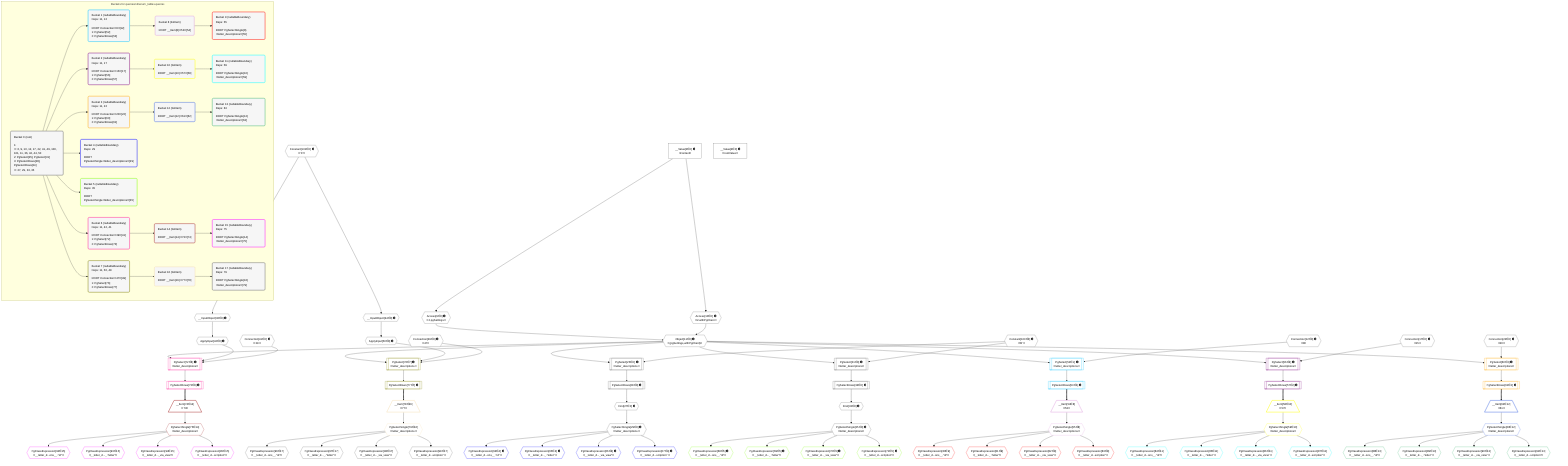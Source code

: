 %%{init: {'themeVariables': { 'fontSize': '12px'}}}%%
graph TD
    classDef path fill:#eee,stroke:#000,color:#000
    classDef plan fill:#fff,stroke-width:1px,color:#000
    classDef itemplan fill:#fff,stroke-width:2px,color:#000
    classDef unbatchedplan fill:#dff,stroke-width:1px,color:#000
    classDef sideeffectplan fill:#fcc,stroke-width:2px,color:#000
    classDef bucket fill:#f6f6f6,color:#000,stroke-width:2px,text-align:left


    %% plan dependencies
    Object11{{"Object[11∈0] ➊<br />ᐸ{pgSettings,withPgClient}ᐳ"}}:::plan
    Access9{{"Access[9∈0] ➊<br />ᐸ2.pgSettingsᐳ"}}:::plan
    Access10{{"Access[10∈0] ➊<br />ᐸ2.withPgClientᐳ"}}:::plan
    Access9 & Access10 --> Object11
    PgSelect25[["PgSelect[25∈0] ➊<br />ᐸletter_descriptionsᐳ"]]:::plan
    Constant100{{"Constant[100∈0] ➊<br />ᐸ'B'ᐳ"}}:::plan
    Object11 & Constant100 --> PgSelect25
    PgSelect31[["PgSelect[31∈0] ➊<br />ᐸletter_descriptionsᐳ"]]:::plan
    Object11 & Constant100 --> PgSelect31
    __InputObject36{{"__InputObject[36∈0] ➊"}}:::plan
    Constant101{{"Constant[101∈0] ➊<br />ᐸ'C'ᐳ"}}:::plan
    Constant101 --> __InputObject36
    __InputObject44{{"__InputObject[44∈0] ➊"}}:::plan
    Constant101 --> __InputObject44
    __Value2["__Value[2∈0] ➊<br />ᐸcontextᐳ"]:::plan
    __Value2 --> Access9
    __Value2 --> Access10
    First27{{"First[27∈0] ➊"}}:::plan
    PgSelectRows28[["PgSelectRows[28∈0] ➊"]]:::plan
    PgSelectRows28 --> First27
    PgSelect25 --> PgSelectRows28
    PgSelectSingle29{{"PgSelectSingle[29∈0] ➊<br />ᐸletter_descriptionsᐳ"}}:::plan
    First27 --> PgSelectSingle29
    First33{{"First[33∈0] ➊"}}:::plan
    PgSelectRows34[["PgSelectRows[34∈0] ➊"]]:::plan
    PgSelectRows34 --> First33
    PgSelect31 --> PgSelectRows34
    PgSelectSingle35{{"PgSelectSingle[35∈0] ➊<br />ᐸletter_descriptionsᐳ"}}:::plan
    First33 --> PgSelectSingle35
    ApplyInput42{{"ApplyInput[42∈0] ➊"}}:::plan
    __InputObject36 --> ApplyInput42
    ApplyInput50{{"ApplyInput[50∈0] ➊"}}:::plan
    __InputObject44 --> ApplyInput50
    __Value4["__Value[4∈0] ➊<br />ᐸrootValueᐳ"]:::plan
    Connection12{{"Connection[12∈0] ➊<br />ᐸ8ᐳ"}}:::plan
    Connection17{{"Connection[17∈0] ➊<br />ᐸ15ᐳ"}}:::plan
    Connection22{{"Connection[22∈0] ➊<br />ᐸ20ᐳ"}}:::plan
    Connection41{{"Connection[41∈0] ➊<br />ᐸ39ᐳ"}}:::plan
    Connection49{{"Connection[49∈0] ➊<br />ᐸ47ᐳ"}}:::plan
    PgSelect52[["PgSelect[52∈1] ➊<br />ᐸletter_descriptionsᐳ"]]:::plan
    Object11 & Connection12 --> PgSelect52
    PgSelectRows53[["PgSelectRows[53∈1] ➊"]]:::plan
    PgSelect52 --> PgSelectRows53
    __Item54[/"__Item[54∈8]<br />ᐸ53ᐳ"\]:::itemplan
    PgSelectRows53 ==> __Item54
    PgSelectSingle55{{"PgSelectSingle[55∈8]<br />ᐸletter_descriptionsᐳ"}}:::plan
    __Item54 --> PgSelectSingle55
    PgClassExpression80{{"PgClassExpression[80∈9]<br />ᐸ__letter_d...ons__.”id”ᐳ"}}:::plan
    PgSelectSingle55 --> PgClassExpression80
    PgClassExpression81{{"PgClassExpression[81∈9]<br />ᐸ__letter_d..._.”letter”ᐳ"}}:::plan
    PgSelectSingle55 --> PgClassExpression81
    PgClassExpression82{{"PgClassExpression[82∈9]<br />ᐸ__letter_d..._via_view”ᐳ"}}:::plan
    PgSelectSingle55 --> PgClassExpression82
    PgClassExpression83{{"PgClassExpression[83∈9]<br />ᐸ__letter_d...scription”ᐳ"}}:::plan
    PgSelectSingle55 --> PgClassExpression83
    PgSelect56[["PgSelect[56∈2] ➊<br />ᐸletter_descriptionsᐳ"]]:::plan
    Object11 & Connection17 --> PgSelect56
    PgSelectRows57[["PgSelectRows[57∈2] ➊"]]:::plan
    PgSelect56 --> PgSelectRows57
    __Item58[/"__Item[58∈10]<br />ᐸ57ᐳ"\]:::itemplan
    PgSelectRows57 ==> __Item58
    PgSelectSingle59{{"PgSelectSingle[59∈10]<br />ᐸletter_descriptionsᐳ"}}:::plan
    __Item58 --> PgSelectSingle59
    PgClassExpression84{{"PgClassExpression[84∈11]<br />ᐸ__letter_d...ons__.”id”ᐳ"}}:::plan
    PgSelectSingle59 --> PgClassExpression84
    PgClassExpression85{{"PgClassExpression[85∈11]<br />ᐸ__letter_d..._.”letter”ᐳ"}}:::plan
    PgSelectSingle59 --> PgClassExpression85
    PgClassExpression86{{"PgClassExpression[86∈11]<br />ᐸ__letter_d..._via_view”ᐳ"}}:::plan
    PgSelectSingle59 --> PgClassExpression86
    PgClassExpression87{{"PgClassExpression[87∈11]<br />ᐸ__letter_d...scription”ᐳ"}}:::plan
    PgSelectSingle59 --> PgClassExpression87
    PgSelect60[["PgSelect[60∈3] ➊<br />ᐸletter_descriptionsᐳ"]]:::plan
    Object11 & Connection22 --> PgSelect60
    PgSelectRows61[["PgSelectRows[61∈3] ➊"]]:::plan
    PgSelect60 --> PgSelectRows61
    __Item62[/"__Item[62∈12]<br />ᐸ61ᐳ"\]:::itemplan
    PgSelectRows61 ==> __Item62
    PgSelectSingle63{{"PgSelectSingle[63∈12]<br />ᐸletter_descriptionsᐳ"}}:::plan
    __Item62 --> PgSelectSingle63
    PgClassExpression88{{"PgClassExpression[88∈13]<br />ᐸ__letter_d...ons__.”id”ᐳ"}}:::plan
    PgSelectSingle63 --> PgClassExpression88
    PgClassExpression89{{"PgClassExpression[89∈13]<br />ᐸ__letter_d..._.”letter”ᐳ"}}:::plan
    PgSelectSingle63 --> PgClassExpression89
    PgClassExpression90{{"PgClassExpression[90∈13]<br />ᐸ__letter_d..._via_view”ᐳ"}}:::plan
    PgSelectSingle63 --> PgClassExpression90
    PgClassExpression91{{"PgClassExpression[91∈13]<br />ᐸ__letter_d...scription”ᐳ"}}:::plan
    PgSelectSingle63 --> PgClassExpression91
    PgClassExpression64{{"PgClassExpression[64∈4] ➊<br />ᐸ__letter_d...ons__.”id”ᐳ"}}:::plan
    PgSelectSingle29 --> PgClassExpression64
    PgClassExpression65{{"PgClassExpression[65∈4] ➊<br />ᐸ__letter_d..._.”letter”ᐳ"}}:::plan
    PgSelectSingle29 --> PgClassExpression65
    PgClassExpression66{{"PgClassExpression[66∈4] ➊<br />ᐸ__letter_d..._via_view”ᐳ"}}:::plan
    PgSelectSingle29 --> PgClassExpression66
    PgClassExpression67{{"PgClassExpression[67∈4] ➊<br />ᐸ__letter_d...scription”ᐳ"}}:::plan
    PgSelectSingle29 --> PgClassExpression67
    PgClassExpression68{{"PgClassExpression[68∈5] ➊<br />ᐸ__letter_d...ons__.”id”ᐳ"}}:::plan
    PgSelectSingle35 --> PgClassExpression68
    PgClassExpression69{{"PgClassExpression[69∈5] ➊<br />ᐸ__letter_d..._.”letter”ᐳ"}}:::plan
    PgSelectSingle35 --> PgClassExpression69
    PgClassExpression70{{"PgClassExpression[70∈5] ➊<br />ᐸ__letter_d..._via_view”ᐳ"}}:::plan
    PgSelectSingle35 --> PgClassExpression70
    PgClassExpression71{{"PgClassExpression[71∈5] ➊<br />ᐸ__letter_d...scription”ᐳ"}}:::plan
    PgSelectSingle35 --> PgClassExpression71
    PgSelect72[["PgSelect[72∈6] ➊<br />ᐸletter_descriptionsᐳ"]]:::plan
    Object11 & ApplyInput42 & Connection41 --> PgSelect72
    PgSelectRows73[["PgSelectRows[73∈6] ➊"]]:::plan
    PgSelect72 --> PgSelectRows73
    __Item74[/"__Item[74∈14]<br />ᐸ73ᐳ"\]:::itemplan
    PgSelectRows73 ==> __Item74
    PgSelectSingle75{{"PgSelectSingle[75∈14]<br />ᐸletter_descriptionsᐳ"}}:::plan
    __Item74 --> PgSelectSingle75
    PgClassExpression92{{"PgClassExpression[92∈15]<br />ᐸ__letter_d...ons__.”id”ᐳ"}}:::plan
    PgSelectSingle75 --> PgClassExpression92
    PgClassExpression93{{"PgClassExpression[93∈15]<br />ᐸ__letter_d..._.”letter”ᐳ"}}:::plan
    PgSelectSingle75 --> PgClassExpression93
    PgClassExpression94{{"PgClassExpression[94∈15]<br />ᐸ__letter_d..._via_view”ᐳ"}}:::plan
    PgSelectSingle75 --> PgClassExpression94
    PgClassExpression95{{"PgClassExpression[95∈15]<br />ᐸ__letter_d...scription”ᐳ"}}:::plan
    PgSelectSingle75 --> PgClassExpression95
    PgSelect76[["PgSelect[76∈7] ➊<br />ᐸletter_descriptionsᐳ"]]:::plan
    Object11 & ApplyInput50 & Connection49 --> PgSelect76
    PgSelectRows77[["PgSelectRows[77∈7] ➊"]]:::plan
    PgSelect76 --> PgSelectRows77
    __Item78[/"__Item[78∈16]<br />ᐸ77ᐳ"\]:::itemplan
    PgSelectRows77 ==> __Item78
    PgSelectSingle79{{"PgSelectSingle[79∈16]<br />ᐸletter_descriptionsᐳ"}}:::plan
    __Item78 --> PgSelectSingle79
    PgClassExpression96{{"PgClassExpression[96∈17]<br />ᐸ__letter_d...ons__.”id”ᐳ"}}:::plan
    PgSelectSingle79 --> PgClassExpression96
    PgClassExpression97{{"PgClassExpression[97∈17]<br />ᐸ__letter_d..._.”letter”ᐳ"}}:::plan
    PgSelectSingle79 --> PgClassExpression97
    PgClassExpression98{{"PgClassExpression[98∈17]<br />ᐸ__letter_d..._via_view”ᐳ"}}:::plan
    PgSelectSingle79 --> PgClassExpression98
    PgClassExpression99{{"PgClassExpression[99∈17]<br />ᐸ__letter_d...scription”ᐳ"}}:::plan
    PgSelectSingle79 --> PgClassExpression99

    %% define steps

    subgraph "Buckets for queries/v4/enum_tables.queries"
    Bucket0("Bucket 0 (root)<br /><br />1: <br />ᐳ: 6, 9, 10, 12, 17, 22, 41, 49, 100, 101, 11, 36, 42, 44, 50<br />2: PgSelect[25], PgSelect[31]<br />3: PgSelectRows[28], PgSelectRows[34]<br />ᐳ: 27, 29, 33, 35"):::bucket
    classDef bucket0 stroke:#696969
    class Bucket0,__Value2,__Value4,Access9,Access10,Object11,Connection12,Connection17,Connection22,PgSelect25,First27,PgSelectRows28,PgSelectSingle29,PgSelect31,First33,PgSelectRows34,PgSelectSingle35,__InputObject36,Connection41,ApplyInput42,__InputObject44,Connection49,ApplyInput50,Constant100,Constant101 bucket0
    Bucket1("Bucket 1 (nullableBoundary)<br />Deps: 11, 12<br /><br />ROOT Connectionᐸ8ᐳ[12]<br />1: PgSelect[52]<br />2: PgSelectRows[53]"):::bucket
    classDef bucket1 stroke:#00bfff
    class Bucket1,PgSelect52,PgSelectRows53 bucket1
    Bucket2("Bucket 2 (nullableBoundary)<br />Deps: 11, 17<br /><br />ROOT Connectionᐸ15ᐳ[17]<br />1: PgSelect[56]<br />2: PgSelectRows[57]"):::bucket
    classDef bucket2 stroke:#7f007f
    class Bucket2,PgSelect56,PgSelectRows57 bucket2
    Bucket3("Bucket 3 (nullableBoundary)<br />Deps: 11, 22<br /><br />ROOT Connectionᐸ20ᐳ[22]<br />1: PgSelect[60]<br />2: PgSelectRows[61]"):::bucket
    classDef bucket3 stroke:#ffa500
    class Bucket3,PgSelect60,PgSelectRows61 bucket3
    Bucket4("Bucket 4 (nullableBoundary)<br />Deps: 29<br /><br />ROOT PgSelectSingleᐸletter_descriptionsᐳ[29]"):::bucket
    classDef bucket4 stroke:#0000ff
    class Bucket4,PgClassExpression64,PgClassExpression65,PgClassExpression66,PgClassExpression67 bucket4
    Bucket5("Bucket 5 (nullableBoundary)<br />Deps: 35<br /><br />ROOT PgSelectSingleᐸletter_descriptionsᐳ[35]"):::bucket
    classDef bucket5 stroke:#7fff00
    class Bucket5,PgClassExpression68,PgClassExpression69,PgClassExpression70,PgClassExpression71 bucket5
    Bucket6("Bucket 6 (nullableBoundary)<br />Deps: 11, 42, 41<br /><br />ROOT Connectionᐸ39ᐳ[41]<br />1: PgSelect[72]<br />2: PgSelectRows[73]"):::bucket
    classDef bucket6 stroke:#ff1493
    class Bucket6,PgSelect72,PgSelectRows73 bucket6
    Bucket7("Bucket 7 (nullableBoundary)<br />Deps: 11, 50, 49<br /><br />ROOT Connectionᐸ47ᐳ[49]<br />1: PgSelect[76]<br />2: PgSelectRows[77]"):::bucket
    classDef bucket7 stroke:#808000
    class Bucket7,PgSelect76,PgSelectRows77 bucket7
    Bucket8("Bucket 8 (listItem)<br /><br />ROOT __Item{8}ᐸ53ᐳ[54]"):::bucket
    classDef bucket8 stroke:#dda0dd
    class Bucket8,__Item54,PgSelectSingle55 bucket8
    Bucket9("Bucket 9 (nullableBoundary)<br />Deps: 55<br /><br />ROOT PgSelectSingle{8}ᐸletter_descriptionsᐳ[55]"):::bucket
    classDef bucket9 stroke:#ff0000
    class Bucket9,PgClassExpression80,PgClassExpression81,PgClassExpression82,PgClassExpression83 bucket9
    Bucket10("Bucket 10 (listItem)<br /><br />ROOT __Item{10}ᐸ57ᐳ[58]"):::bucket
    classDef bucket10 stroke:#ffff00
    class Bucket10,__Item58,PgSelectSingle59 bucket10
    Bucket11("Bucket 11 (nullableBoundary)<br />Deps: 59<br /><br />ROOT PgSelectSingle{10}ᐸletter_descriptionsᐳ[59]"):::bucket
    classDef bucket11 stroke:#00ffff
    class Bucket11,PgClassExpression84,PgClassExpression85,PgClassExpression86,PgClassExpression87 bucket11
    Bucket12("Bucket 12 (listItem)<br /><br />ROOT __Item{12}ᐸ61ᐳ[62]"):::bucket
    classDef bucket12 stroke:#4169e1
    class Bucket12,__Item62,PgSelectSingle63 bucket12
    Bucket13("Bucket 13 (nullableBoundary)<br />Deps: 63<br /><br />ROOT PgSelectSingle{12}ᐸletter_descriptionsᐳ[63]"):::bucket
    classDef bucket13 stroke:#3cb371
    class Bucket13,PgClassExpression88,PgClassExpression89,PgClassExpression90,PgClassExpression91 bucket13
    Bucket14("Bucket 14 (listItem)<br /><br />ROOT __Item{14}ᐸ73ᐳ[74]"):::bucket
    classDef bucket14 stroke:#a52a2a
    class Bucket14,__Item74,PgSelectSingle75 bucket14
    Bucket15("Bucket 15 (nullableBoundary)<br />Deps: 75<br /><br />ROOT PgSelectSingle{14}ᐸletter_descriptionsᐳ[75]"):::bucket
    classDef bucket15 stroke:#ff00ff
    class Bucket15,PgClassExpression92,PgClassExpression93,PgClassExpression94,PgClassExpression95 bucket15
    Bucket16("Bucket 16 (listItem)<br /><br />ROOT __Item{16}ᐸ77ᐳ[78]"):::bucket
    classDef bucket16 stroke:#f5deb3
    class Bucket16,__Item78,PgSelectSingle79 bucket16
    Bucket17("Bucket 17 (nullableBoundary)<br />Deps: 79<br /><br />ROOT PgSelectSingle{16}ᐸletter_descriptionsᐳ[79]"):::bucket
    classDef bucket17 stroke:#696969
    class Bucket17,PgClassExpression96,PgClassExpression97,PgClassExpression98,PgClassExpression99 bucket17
    Bucket0 --> Bucket1 & Bucket2 & Bucket3 & Bucket4 & Bucket5 & Bucket6 & Bucket7
    Bucket1 --> Bucket8
    Bucket2 --> Bucket10
    Bucket3 --> Bucket12
    Bucket6 --> Bucket14
    Bucket7 --> Bucket16
    Bucket8 --> Bucket9
    Bucket10 --> Bucket11
    Bucket12 --> Bucket13
    Bucket14 --> Bucket15
    Bucket16 --> Bucket17
    end